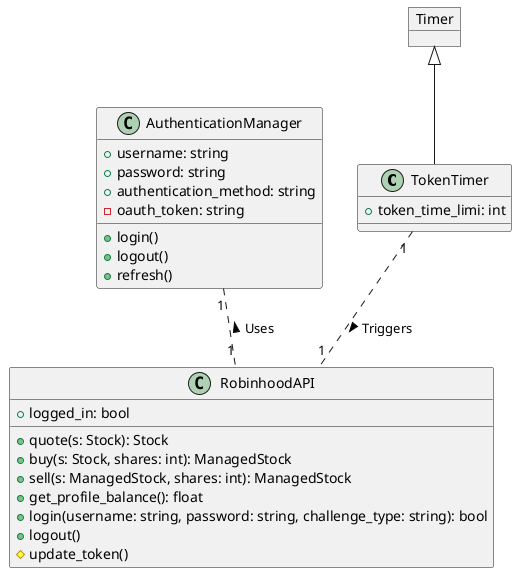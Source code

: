 @startuml Robinhood API Documentation

class TokenTimer {
    + token_time_limi: int
}

object Timer

Timer <|-- TokenTimer

class AuthenticationManager {
    + username: string
    + password: string
    + authentication_method: string
    - oauth_token: string

    + login()
    + logout()
    + refresh()
}

class RobinhoodAPI {
    + logged_in: bool
    + quote(s: Stock): Stock
    + buy(s: Stock, shares: int): ManagedStock
    + sell(s: ManagedStock, shares: int): ManagedStock
    + get_profile_balance(): float
    + login(username: string, password: string, challenge_type: string): bool
    + logout()
    # update_token()
}

TokenTimer "1" .. "1" RobinhoodAPI: > Triggers
AuthenticationManager "1" .. "1" RobinhoodAPI: < Uses

@enduml